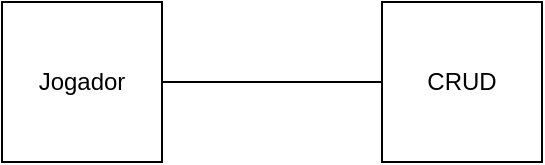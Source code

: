 <mxfile version="26.0.11">
  <diagram name="Page-1" id="LV24El7zBHRtOcjS7ma_">
    <mxGraphModel dx="2074" dy="1182" grid="1" gridSize="10" guides="1" tooltips="1" connect="1" arrows="1" fold="1" page="1" pageScale="1" pageWidth="850" pageHeight="1100" math="0" shadow="0">
      <root>
        <mxCell id="0" />
        <mxCell id="1" parent="0" />
        <mxCell id="9xJehbNz7qDHg-alJ_5t-11" style="edgeStyle=orthogonalEdgeStyle;rounded=0;orthogonalLoop=1;jettySize=auto;html=1;entryX=0;entryY=0.5;entryDx=0;entryDy=0;endArrow=none;startFill=0;" edge="1" parent="1" source="9xJehbNz7qDHg-alJ_5t-1" target="9xJehbNz7qDHg-alJ_5t-2">
          <mxGeometry relative="1" as="geometry" />
        </mxCell>
        <mxCell id="9xJehbNz7qDHg-alJ_5t-1" value="Jogador" style="whiteSpace=wrap;html=1;aspect=fixed;" vertex="1" parent="1">
          <mxGeometry x="320" y="370" width="80" height="80" as="geometry" />
        </mxCell>
        <mxCell id="9xJehbNz7qDHg-alJ_5t-2" value="CRUD" style="whiteSpace=wrap;html=1;aspect=fixed;" vertex="1" parent="1">
          <mxGeometry x="510" y="370" width="80" height="80" as="geometry" />
        </mxCell>
      </root>
    </mxGraphModel>
  </diagram>
</mxfile>
